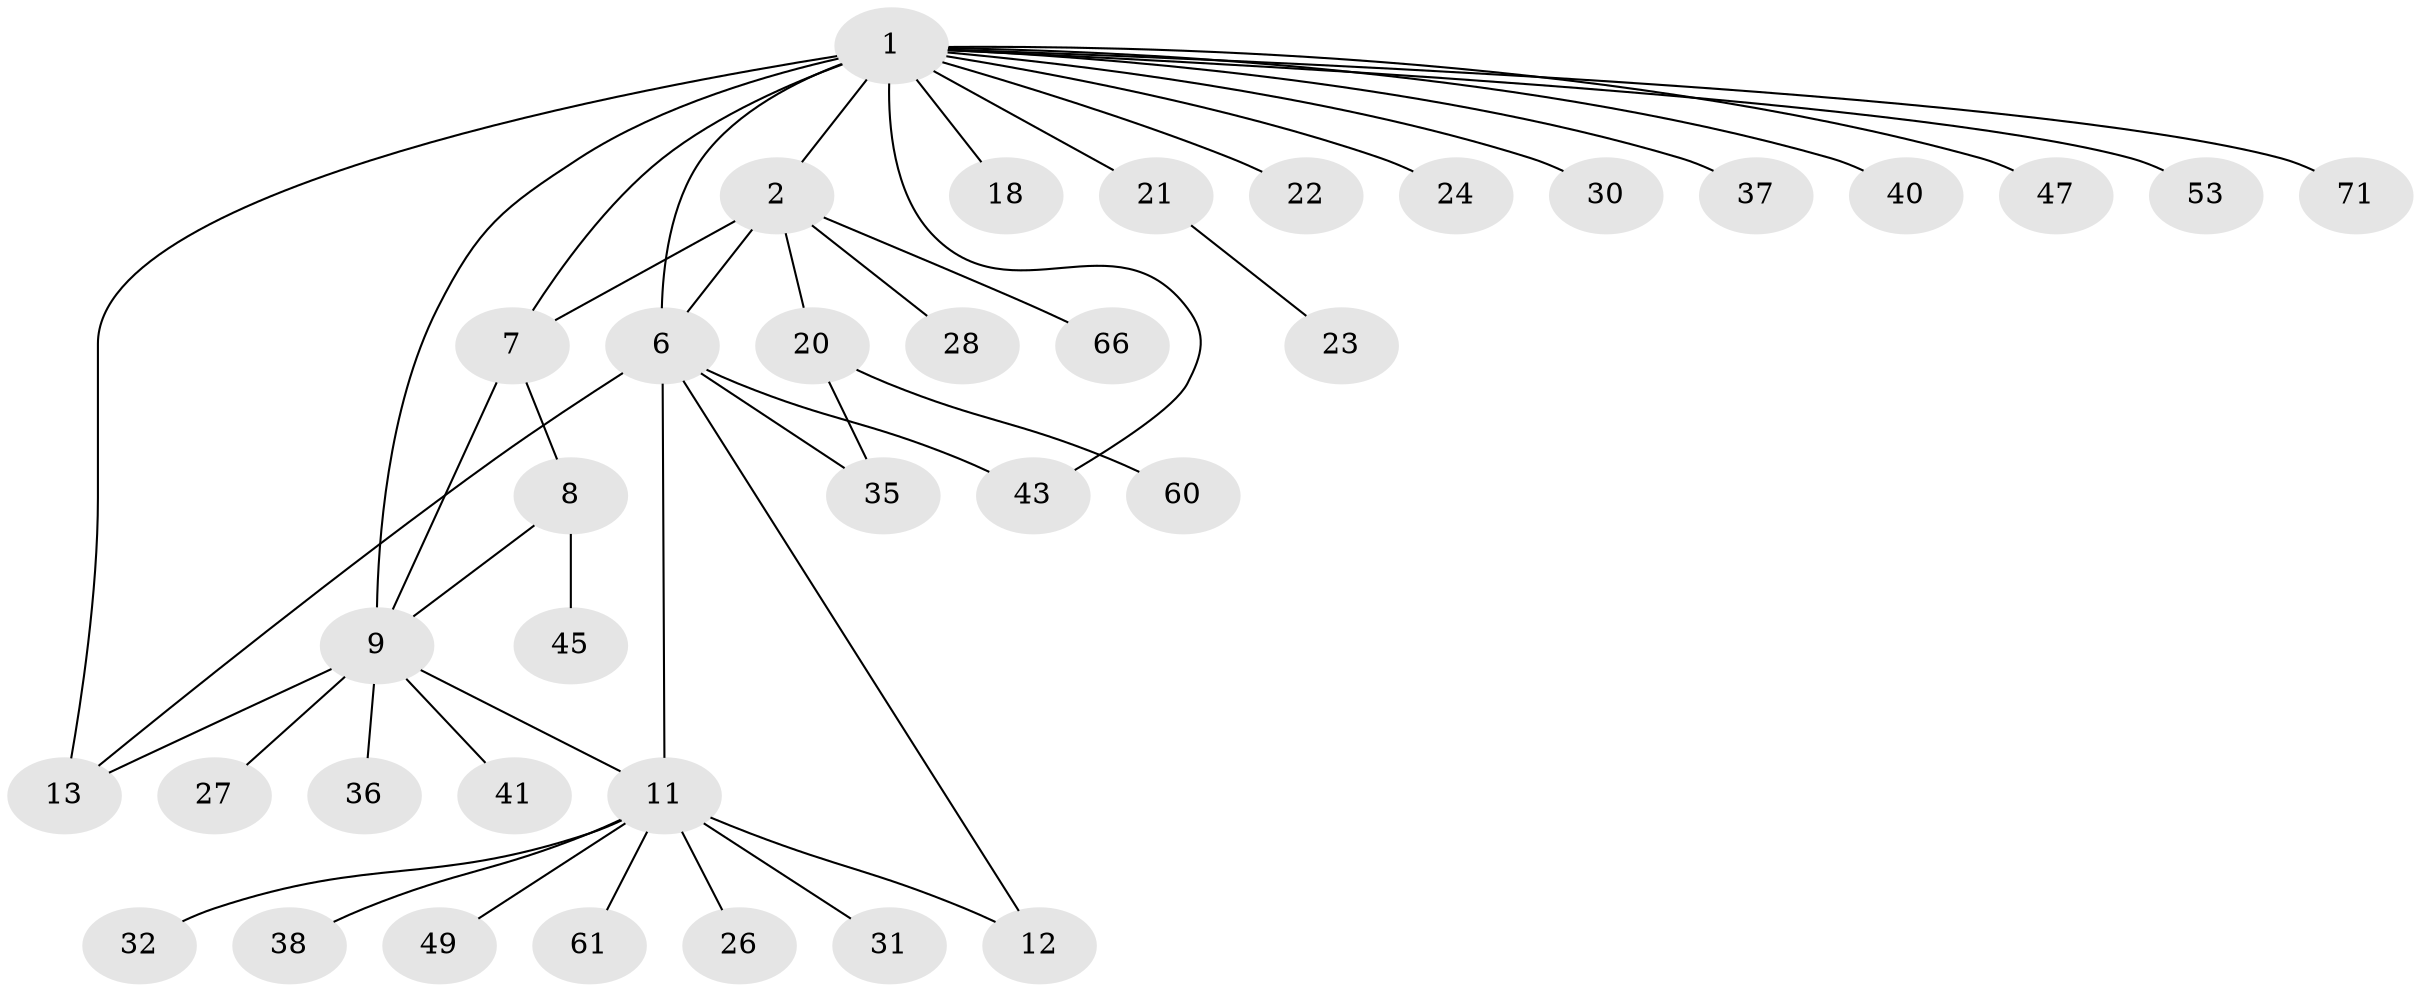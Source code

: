 // original degree distribution, {5: 0.013888888888888888, 8: 0.027777777777777776, 7: 0.041666666666666664, 6: 0.027777777777777776, 3: 0.09722222222222222, 4: 0.05555555555555555, 12: 0.013888888888888888, 9: 0.013888888888888888, 2: 0.125, 1: 0.5833333333333334}
// Generated by graph-tools (version 1.1) at 2025/16/03/09/25 04:16:03]
// undirected, 36 vertices, 45 edges
graph export_dot {
graph [start="1"]
  node [color=gray90,style=filled];
  1 [super="+16+72+62+3"];
  2;
  6 [super="+10"];
  7;
  8;
  9 [super="+15+25+57+59+67"];
  11;
  12;
  13 [super="+17"];
  18;
  20;
  21 [super="+63+51"];
  22;
  23;
  24;
  26;
  27;
  28;
  30;
  31;
  32;
  35;
  36;
  37 [super="+39+50"];
  38;
  40;
  41;
  43 [super="+54"];
  45;
  47;
  49;
  53;
  60 [super="+68"];
  61;
  66;
  71;
  1 -- 2 [weight=3];
  1 -- 18;
  1 -- 30;
  1 -- 37;
  1 -- 6 [weight=2];
  1 -- 71;
  1 -- 40;
  1 -- 7;
  1 -- 9 [weight=3];
  1 -- 43;
  1 -- 13;
  1 -- 47;
  1 -- 53;
  1 -- 21;
  1 -- 22;
  1 -- 24;
  2 -- 7;
  2 -- 20;
  2 -- 28;
  2 -- 66;
  2 -- 6;
  6 -- 35;
  6 -- 11;
  6 -- 43;
  6 -- 12;
  6 -- 13;
  7 -- 8;
  7 -- 9;
  8 -- 9;
  8 -- 45;
  9 -- 11;
  9 -- 27;
  9 -- 36;
  9 -- 13;
  9 -- 41;
  11 -- 12;
  11 -- 26;
  11 -- 31;
  11 -- 32;
  11 -- 38;
  11 -- 49;
  11 -- 61;
  20 -- 35;
  20 -- 60;
  21 -- 23;
}
